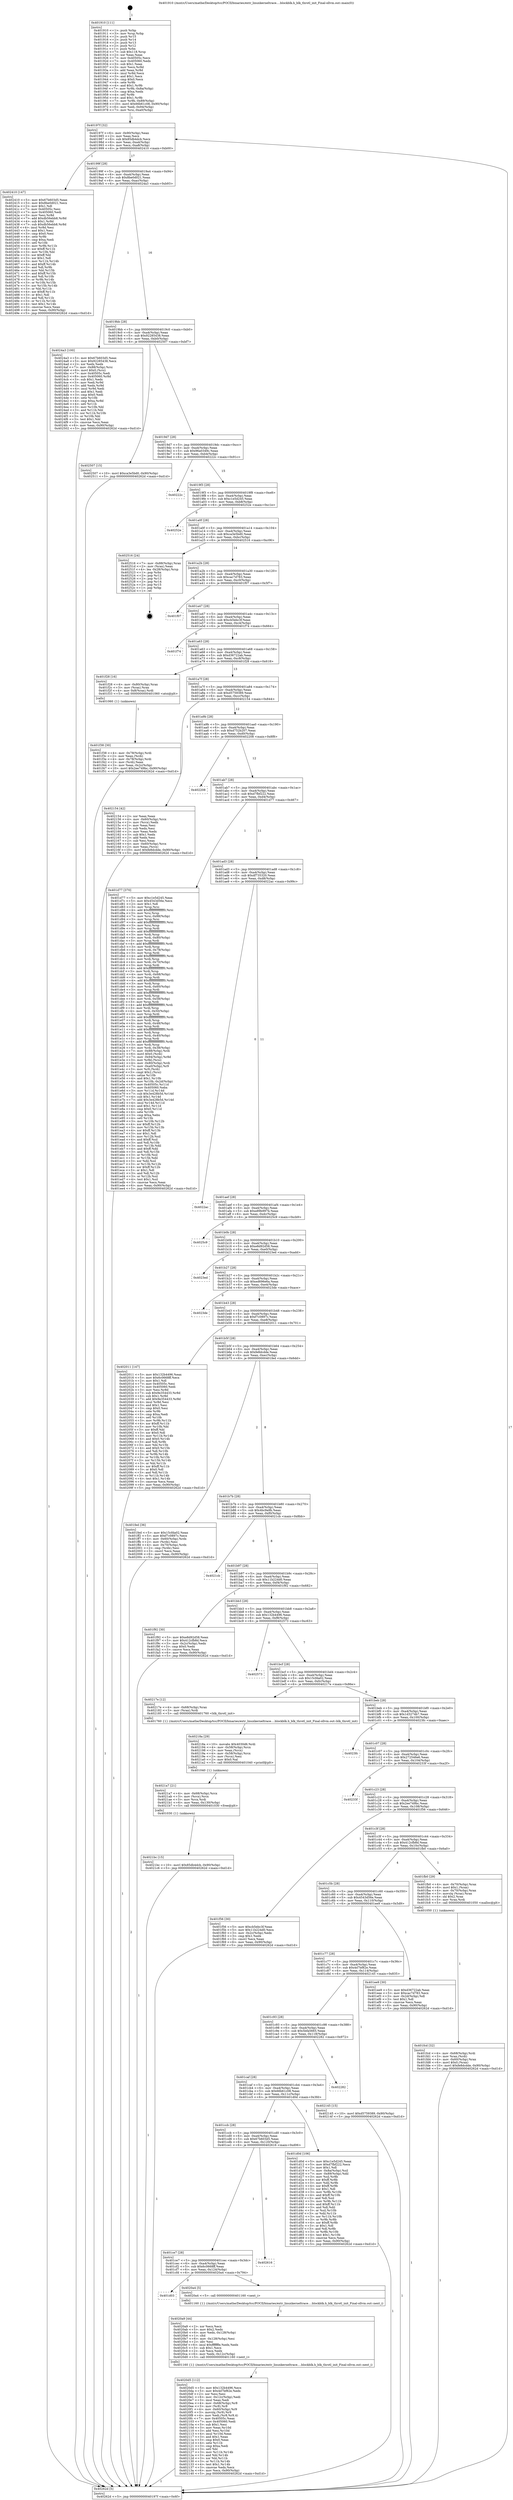 digraph "0x401910" {
  label = "0x401910 (/mnt/c/Users/mathe/Desktop/tcc/POCII/binaries/extr_linuxkerneltrace....blockblk.h_blk_throtl_init_Final-ollvm.out::main(0))"
  labelloc = "t"
  node[shape=record]

  Entry [label="",width=0.3,height=0.3,shape=circle,fillcolor=black,style=filled]
  "0x40197f" [label="{
     0x40197f [32]\l
     | [instrs]\l
     &nbsp;&nbsp;0x40197f \<+6\>: mov -0x90(%rbp),%eax\l
     &nbsp;&nbsp;0x401985 \<+2\>: mov %eax,%ecx\l
     &nbsp;&nbsp;0x401987 \<+6\>: sub $0x85db4dcb,%ecx\l
     &nbsp;&nbsp;0x40198d \<+6\>: mov %eax,-0xa4(%rbp)\l
     &nbsp;&nbsp;0x401993 \<+6\>: mov %ecx,-0xa8(%rbp)\l
     &nbsp;&nbsp;0x401999 \<+6\>: je 0000000000402410 \<main+0xb00\>\l
  }"]
  "0x402410" [label="{
     0x402410 [147]\l
     | [instrs]\l
     &nbsp;&nbsp;0x402410 \<+5\>: mov $0x67b603d5,%eax\l
     &nbsp;&nbsp;0x402415 \<+5\>: mov $0x8be0d021,%ecx\l
     &nbsp;&nbsp;0x40241a \<+2\>: mov $0x1,%dl\l
     &nbsp;&nbsp;0x40241c \<+7\>: mov 0x40505c,%esi\l
     &nbsp;&nbsp;0x402423 \<+7\>: mov 0x405060,%edi\l
     &nbsp;&nbsp;0x40242a \<+3\>: mov %esi,%r8d\l
     &nbsp;&nbsp;0x40242d \<+7\>: add $0xdb56ebb8,%r8d\l
     &nbsp;&nbsp;0x402434 \<+4\>: sub $0x1,%r8d\l
     &nbsp;&nbsp;0x402438 \<+7\>: sub $0xdb56ebb8,%r8d\l
     &nbsp;&nbsp;0x40243f \<+4\>: imul %r8d,%esi\l
     &nbsp;&nbsp;0x402443 \<+3\>: and $0x1,%esi\l
     &nbsp;&nbsp;0x402446 \<+3\>: cmp $0x0,%esi\l
     &nbsp;&nbsp;0x402449 \<+4\>: sete %r9b\l
     &nbsp;&nbsp;0x40244d \<+3\>: cmp $0xa,%edi\l
     &nbsp;&nbsp;0x402450 \<+4\>: setl %r10b\l
     &nbsp;&nbsp;0x402454 \<+3\>: mov %r9b,%r11b\l
     &nbsp;&nbsp;0x402457 \<+4\>: xor $0xff,%r11b\l
     &nbsp;&nbsp;0x40245b \<+3\>: mov %r10b,%bl\l
     &nbsp;&nbsp;0x40245e \<+3\>: xor $0xff,%bl\l
     &nbsp;&nbsp;0x402461 \<+3\>: xor $0x1,%dl\l
     &nbsp;&nbsp;0x402464 \<+3\>: mov %r11b,%r14b\l
     &nbsp;&nbsp;0x402467 \<+4\>: and $0xff,%r14b\l
     &nbsp;&nbsp;0x40246b \<+3\>: and %dl,%r9b\l
     &nbsp;&nbsp;0x40246e \<+3\>: mov %bl,%r15b\l
     &nbsp;&nbsp;0x402471 \<+4\>: and $0xff,%r15b\l
     &nbsp;&nbsp;0x402475 \<+3\>: and %dl,%r10b\l
     &nbsp;&nbsp;0x402478 \<+3\>: or %r9b,%r14b\l
     &nbsp;&nbsp;0x40247b \<+3\>: or %r10b,%r15b\l
     &nbsp;&nbsp;0x40247e \<+3\>: xor %r15b,%r14b\l
     &nbsp;&nbsp;0x402481 \<+3\>: or %bl,%r11b\l
     &nbsp;&nbsp;0x402484 \<+4\>: xor $0xff,%r11b\l
     &nbsp;&nbsp;0x402488 \<+3\>: or $0x1,%dl\l
     &nbsp;&nbsp;0x40248b \<+3\>: and %dl,%r11b\l
     &nbsp;&nbsp;0x40248e \<+3\>: or %r11b,%r14b\l
     &nbsp;&nbsp;0x402491 \<+4\>: test $0x1,%r14b\l
     &nbsp;&nbsp;0x402495 \<+3\>: cmovne %ecx,%eax\l
     &nbsp;&nbsp;0x402498 \<+6\>: mov %eax,-0x90(%rbp)\l
     &nbsp;&nbsp;0x40249e \<+5\>: jmp 000000000040262d \<main+0xd1d\>\l
  }"]
  "0x40199f" [label="{
     0x40199f [28]\l
     | [instrs]\l
     &nbsp;&nbsp;0x40199f \<+5\>: jmp 00000000004019a4 \<main+0x94\>\l
     &nbsp;&nbsp;0x4019a4 \<+6\>: mov -0xa4(%rbp),%eax\l
     &nbsp;&nbsp;0x4019aa \<+5\>: sub $0x8be0d021,%eax\l
     &nbsp;&nbsp;0x4019af \<+6\>: mov %eax,-0xac(%rbp)\l
     &nbsp;&nbsp;0x4019b5 \<+6\>: je 00000000004024a3 \<main+0xb93\>\l
  }"]
  Exit [label="",width=0.3,height=0.3,shape=circle,fillcolor=black,style=filled,peripheries=2]
  "0x4024a3" [label="{
     0x4024a3 [100]\l
     | [instrs]\l
     &nbsp;&nbsp;0x4024a3 \<+5\>: mov $0x67b603d5,%eax\l
     &nbsp;&nbsp;0x4024a8 \<+5\>: mov $0x92285438,%ecx\l
     &nbsp;&nbsp;0x4024ad \<+2\>: xor %edx,%edx\l
     &nbsp;&nbsp;0x4024af \<+7\>: mov -0x88(%rbp),%rsi\l
     &nbsp;&nbsp;0x4024b6 \<+6\>: movl $0x0,(%rsi)\l
     &nbsp;&nbsp;0x4024bc \<+7\>: mov 0x40505c,%edi\l
     &nbsp;&nbsp;0x4024c3 \<+8\>: mov 0x405060,%r8d\l
     &nbsp;&nbsp;0x4024cb \<+3\>: sub $0x1,%edx\l
     &nbsp;&nbsp;0x4024ce \<+3\>: mov %edi,%r9d\l
     &nbsp;&nbsp;0x4024d1 \<+3\>: add %edx,%r9d\l
     &nbsp;&nbsp;0x4024d4 \<+4\>: imul %r9d,%edi\l
     &nbsp;&nbsp;0x4024d8 \<+3\>: and $0x1,%edi\l
     &nbsp;&nbsp;0x4024db \<+3\>: cmp $0x0,%edi\l
     &nbsp;&nbsp;0x4024de \<+4\>: sete %r10b\l
     &nbsp;&nbsp;0x4024e2 \<+4\>: cmp $0xa,%r8d\l
     &nbsp;&nbsp;0x4024e6 \<+4\>: setl %r11b\l
     &nbsp;&nbsp;0x4024ea \<+3\>: mov %r10b,%bl\l
     &nbsp;&nbsp;0x4024ed \<+3\>: and %r11b,%bl\l
     &nbsp;&nbsp;0x4024f0 \<+3\>: xor %r11b,%r10b\l
     &nbsp;&nbsp;0x4024f3 \<+3\>: or %r10b,%bl\l
     &nbsp;&nbsp;0x4024f6 \<+3\>: test $0x1,%bl\l
     &nbsp;&nbsp;0x4024f9 \<+3\>: cmovne %ecx,%eax\l
     &nbsp;&nbsp;0x4024fc \<+6\>: mov %eax,-0x90(%rbp)\l
     &nbsp;&nbsp;0x402502 \<+5\>: jmp 000000000040262d \<main+0xd1d\>\l
  }"]
  "0x4019bb" [label="{
     0x4019bb [28]\l
     | [instrs]\l
     &nbsp;&nbsp;0x4019bb \<+5\>: jmp 00000000004019c0 \<main+0xb0\>\l
     &nbsp;&nbsp;0x4019c0 \<+6\>: mov -0xa4(%rbp),%eax\l
     &nbsp;&nbsp;0x4019c6 \<+5\>: sub $0x92285438,%eax\l
     &nbsp;&nbsp;0x4019cb \<+6\>: mov %eax,-0xb0(%rbp)\l
     &nbsp;&nbsp;0x4019d1 \<+6\>: je 0000000000402507 \<main+0xbf7\>\l
  }"]
  "0x4021bc" [label="{
     0x4021bc [15]\l
     | [instrs]\l
     &nbsp;&nbsp;0x4021bc \<+10\>: movl $0x85db4dcb,-0x90(%rbp)\l
     &nbsp;&nbsp;0x4021c6 \<+5\>: jmp 000000000040262d \<main+0xd1d\>\l
  }"]
  "0x402507" [label="{
     0x402507 [15]\l
     | [instrs]\l
     &nbsp;&nbsp;0x402507 \<+10\>: movl $0xca3e5bd0,-0x90(%rbp)\l
     &nbsp;&nbsp;0x402511 \<+5\>: jmp 000000000040262d \<main+0xd1d\>\l
  }"]
  "0x4019d7" [label="{
     0x4019d7 [28]\l
     | [instrs]\l
     &nbsp;&nbsp;0x4019d7 \<+5\>: jmp 00000000004019dc \<main+0xcc\>\l
     &nbsp;&nbsp;0x4019dc \<+6\>: mov -0xa4(%rbp),%eax\l
     &nbsp;&nbsp;0x4019e2 \<+5\>: sub $0x96a0349c,%eax\l
     &nbsp;&nbsp;0x4019e7 \<+6\>: mov %eax,-0xb4(%rbp)\l
     &nbsp;&nbsp;0x4019ed \<+6\>: je 000000000040222c \<main+0x91c\>\l
  }"]
  "0x4021a7" [label="{
     0x4021a7 [21]\l
     | [instrs]\l
     &nbsp;&nbsp;0x4021a7 \<+4\>: mov -0x68(%rbp),%rcx\l
     &nbsp;&nbsp;0x4021ab \<+3\>: mov (%rcx),%rcx\l
     &nbsp;&nbsp;0x4021ae \<+3\>: mov %rcx,%rdi\l
     &nbsp;&nbsp;0x4021b1 \<+6\>: mov %eax,-0x130(%rbp)\l
     &nbsp;&nbsp;0x4021b7 \<+5\>: call 0000000000401030 \<free@plt\>\l
     | [calls]\l
     &nbsp;&nbsp;0x401030 \{1\} (unknown)\l
  }"]
  "0x40222c" [label="{
     0x40222c\l
  }", style=dashed]
  "0x4019f3" [label="{
     0x4019f3 [28]\l
     | [instrs]\l
     &nbsp;&nbsp;0x4019f3 \<+5\>: jmp 00000000004019f8 \<main+0xe8\>\l
     &nbsp;&nbsp;0x4019f8 \<+6\>: mov -0xa4(%rbp),%eax\l
     &nbsp;&nbsp;0x4019fe \<+5\>: sub $0xc1e5d245,%eax\l
     &nbsp;&nbsp;0x401a03 \<+6\>: mov %eax,-0xb8(%rbp)\l
     &nbsp;&nbsp;0x401a09 \<+6\>: je 000000000040252e \<main+0xc1e\>\l
  }"]
  "0x40218a" [label="{
     0x40218a [29]\l
     | [instrs]\l
     &nbsp;&nbsp;0x40218a \<+10\>: movabs $0x4030d6,%rdi\l
     &nbsp;&nbsp;0x402194 \<+4\>: mov -0x58(%rbp),%rcx\l
     &nbsp;&nbsp;0x402198 \<+2\>: mov %eax,(%rcx)\l
     &nbsp;&nbsp;0x40219a \<+4\>: mov -0x58(%rbp),%rcx\l
     &nbsp;&nbsp;0x40219e \<+2\>: mov (%rcx),%esi\l
     &nbsp;&nbsp;0x4021a0 \<+2\>: mov $0x0,%al\l
     &nbsp;&nbsp;0x4021a2 \<+5\>: call 0000000000401040 \<printf@plt\>\l
     | [calls]\l
     &nbsp;&nbsp;0x401040 \{1\} (unknown)\l
  }"]
  "0x40252e" [label="{
     0x40252e\l
  }", style=dashed]
  "0x401a0f" [label="{
     0x401a0f [28]\l
     | [instrs]\l
     &nbsp;&nbsp;0x401a0f \<+5\>: jmp 0000000000401a14 \<main+0x104\>\l
     &nbsp;&nbsp;0x401a14 \<+6\>: mov -0xa4(%rbp),%eax\l
     &nbsp;&nbsp;0x401a1a \<+5\>: sub $0xca3e5bd0,%eax\l
     &nbsp;&nbsp;0x401a1f \<+6\>: mov %eax,-0xbc(%rbp)\l
     &nbsp;&nbsp;0x401a25 \<+6\>: je 0000000000402516 \<main+0xc06\>\l
  }"]
  "0x4020d5" [label="{
     0x4020d5 [112]\l
     | [instrs]\l
     &nbsp;&nbsp;0x4020d5 \<+5\>: mov $0x132b4496,%ecx\l
     &nbsp;&nbsp;0x4020da \<+5\>: mov $0x4d7bf82e,%edx\l
     &nbsp;&nbsp;0x4020df \<+2\>: xor %esi,%esi\l
     &nbsp;&nbsp;0x4020e1 \<+6\>: mov -0x12c(%rbp),%edi\l
     &nbsp;&nbsp;0x4020e7 \<+3\>: imul %eax,%edi\l
     &nbsp;&nbsp;0x4020ea \<+4\>: mov -0x68(%rbp),%r8\l
     &nbsp;&nbsp;0x4020ee \<+3\>: mov (%r8),%r8\l
     &nbsp;&nbsp;0x4020f1 \<+4\>: mov -0x60(%rbp),%r9\l
     &nbsp;&nbsp;0x4020f5 \<+3\>: movslq (%r9),%r9\l
     &nbsp;&nbsp;0x4020f8 \<+4\>: mov %edi,(%r8,%r9,4)\l
     &nbsp;&nbsp;0x4020fc \<+7\>: mov 0x40505c,%eax\l
     &nbsp;&nbsp;0x402103 \<+7\>: mov 0x405060,%edi\l
     &nbsp;&nbsp;0x40210a \<+3\>: sub $0x1,%esi\l
     &nbsp;&nbsp;0x40210d \<+3\>: mov %eax,%r10d\l
     &nbsp;&nbsp;0x402110 \<+3\>: add %esi,%r10d\l
     &nbsp;&nbsp;0x402113 \<+4\>: imul %r10d,%eax\l
     &nbsp;&nbsp;0x402117 \<+3\>: and $0x1,%eax\l
     &nbsp;&nbsp;0x40211a \<+3\>: cmp $0x0,%eax\l
     &nbsp;&nbsp;0x40211d \<+4\>: sete %r11b\l
     &nbsp;&nbsp;0x402121 \<+3\>: cmp $0xa,%edi\l
     &nbsp;&nbsp;0x402124 \<+3\>: setl %bl\l
     &nbsp;&nbsp;0x402127 \<+3\>: mov %r11b,%r14b\l
     &nbsp;&nbsp;0x40212a \<+3\>: and %bl,%r14b\l
     &nbsp;&nbsp;0x40212d \<+3\>: xor %bl,%r11b\l
     &nbsp;&nbsp;0x402130 \<+3\>: or %r11b,%r14b\l
     &nbsp;&nbsp;0x402133 \<+4\>: test $0x1,%r14b\l
     &nbsp;&nbsp;0x402137 \<+3\>: cmovne %edx,%ecx\l
     &nbsp;&nbsp;0x40213a \<+6\>: mov %ecx,-0x90(%rbp)\l
     &nbsp;&nbsp;0x402140 \<+5\>: jmp 000000000040262d \<main+0xd1d\>\l
  }"]
  "0x402516" [label="{
     0x402516 [24]\l
     | [instrs]\l
     &nbsp;&nbsp;0x402516 \<+7\>: mov -0x88(%rbp),%rax\l
     &nbsp;&nbsp;0x40251d \<+2\>: mov (%rax),%eax\l
     &nbsp;&nbsp;0x40251f \<+4\>: lea -0x28(%rbp),%rsp\l
     &nbsp;&nbsp;0x402523 \<+1\>: pop %rbx\l
     &nbsp;&nbsp;0x402524 \<+2\>: pop %r12\l
     &nbsp;&nbsp;0x402526 \<+2\>: pop %r13\l
     &nbsp;&nbsp;0x402528 \<+2\>: pop %r14\l
     &nbsp;&nbsp;0x40252a \<+2\>: pop %r15\l
     &nbsp;&nbsp;0x40252c \<+1\>: pop %rbp\l
     &nbsp;&nbsp;0x40252d \<+1\>: ret\l
  }"]
  "0x401a2b" [label="{
     0x401a2b [28]\l
     | [instrs]\l
     &nbsp;&nbsp;0x401a2b \<+5\>: jmp 0000000000401a30 \<main+0x120\>\l
     &nbsp;&nbsp;0x401a30 \<+6\>: mov -0xa4(%rbp),%eax\l
     &nbsp;&nbsp;0x401a36 \<+5\>: sub $0xcac7d783,%eax\l
     &nbsp;&nbsp;0x401a3b \<+6\>: mov %eax,-0xc0(%rbp)\l
     &nbsp;&nbsp;0x401a41 \<+6\>: je 0000000000401f07 \<main+0x5f7\>\l
  }"]
  "0x4020a9" [label="{
     0x4020a9 [44]\l
     | [instrs]\l
     &nbsp;&nbsp;0x4020a9 \<+2\>: xor %ecx,%ecx\l
     &nbsp;&nbsp;0x4020ab \<+5\>: mov $0x2,%edx\l
     &nbsp;&nbsp;0x4020b0 \<+6\>: mov %edx,-0x128(%rbp)\l
     &nbsp;&nbsp;0x4020b6 \<+1\>: cltd\l
     &nbsp;&nbsp;0x4020b7 \<+6\>: mov -0x128(%rbp),%esi\l
     &nbsp;&nbsp;0x4020bd \<+2\>: idiv %esi\l
     &nbsp;&nbsp;0x4020bf \<+6\>: imul $0xfffffffe,%edx,%edx\l
     &nbsp;&nbsp;0x4020c5 \<+3\>: sub $0x1,%ecx\l
     &nbsp;&nbsp;0x4020c8 \<+2\>: sub %ecx,%edx\l
     &nbsp;&nbsp;0x4020ca \<+6\>: mov %edx,-0x12c(%rbp)\l
     &nbsp;&nbsp;0x4020d0 \<+5\>: call 0000000000401160 \<next_i\>\l
     | [calls]\l
     &nbsp;&nbsp;0x401160 \{1\} (/mnt/c/Users/mathe/Desktop/tcc/POCII/binaries/extr_linuxkerneltrace....blockblk.h_blk_throtl_init_Final-ollvm.out::next_i)\l
  }"]
  "0x401f07" [label="{
     0x401f07\l
  }", style=dashed]
  "0x401a47" [label="{
     0x401a47 [28]\l
     | [instrs]\l
     &nbsp;&nbsp;0x401a47 \<+5\>: jmp 0000000000401a4c \<main+0x13c\>\l
     &nbsp;&nbsp;0x401a4c \<+6\>: mov -0xa4(%rbp),%eax\l
     &nbsp;&nbsp;0x401a52 \<+5\>: sub $0xcb5ebc3f,%eax\l
     &nbsp;&nbsp;0x401a57 \<+6\>: mov %eax,-0xc4(%rbp)\l
     &nbsp;&nbsp;0x401a5d \<+6\>: je 0000000000401f74 \<main+0x664\>\l
  }"]
  "0x401d03" [label="{
     0x401d03\l
  }", style=dashed]
  "0x401f74" [label="{
     0x401f74\l
  }", style=dashed]
  "0x401a63" [label="{
     0x401a63 [28]\l
     | [instrs]\l
     &nbsp;&nbsp;0x401a63 \<+5\>: jmp 0000000000401a68 \<main+0x158\>\l
     &nbsp;&nbsp;0x401a68 \<+6\>: mov -0xa4(%rbp),%eax\l
     &nbsp;&nbsp;0x401a6e \<+5\>: sub $0xd36722ab,%eax\l
     &nbsp;&nbsp;0x401a73 \<+6\>: mov %eax,-0xc8(%rbp)\l
     &nbsp;&nbsp;0x401a79 \<+6\>: je 0000000000401f28 \<main+0x618\>\l
  }"]
  "0x4020a4" [label="{
     0x4020a4 [5]\l
     | [instrs]\l
     &nbsp;&nbsp;0x4020a4 \<+5\>: call 0000000000401160 \<next_i\>\l
     | [calls]\l
     &nbsp;&nbsp;0x401160 \{1\} (/mnt/c/Users/mathe/Desktop/tcc/POCII/binaries/extr_linuxkerneltrace....blockblk.h_blk_throtl_init_Final-ollvm.out::next_i)\l
  }"]
  "0x401f28" [label="{
     0x401f28 [16]\l
     | [instrs]\l
     &nbsp;&nbsp;0x401f28 \<+4\>: mov -0x80(%rbp),%rax\l
     &nbsp;&nbsp;0x401f2c \<+3\>: mov (%rax),%rax\l
     &nbsp;&nbsp;0x401f2f \<+4\>: mov 0x8(%rax),%rdi\l
     &nbsp;&nbsp;0x401f33 \<+5\>: call 0000000000401060 \<atoi@plt\>\l
     | [calls]\l
     &nbsp;&nbsp;0x401060 \{1\} (unknown)\l
  }"]
  "0x401a7f" [label="{
     0x401a7f [28]\l
     | [instrs]\l
     &nbsp;&nbsp;0x401a7f \<+5\>: jmp 0000000000401a84 \<main+0x174\>\l
     &nbsp;&nbsp;0x401a84 \<+6\>: mov -0xa4(%rbp),%eax\l
     &nbsp;&nbsp;0x401a8a \<+5\>: sub $0xd5759389,%eax\l
     &nbsp;&nbsp;0x401a8f \<+6\>: mov %eax,-0xcc(%rbp)\l
     &nbsp;&nbsp;0x401a95 \<+6\>: je 0000000000402154 \<main+0x844\>\l
  }"]
  "0x401ce7" [label="{
     0x401ce7 [28]\l
     | [instrs]\l
     &nbsp;&nbsp;0x401ce7 \<+5\>: jmp 0000000000401cec \<main+0x3dc\>\l
     &nbsp;&nbsp;0x401cec \<+6\>: mov -0xa4(%rbp),%eax\l
     &nbsp;&nbsp;0x401cf2 \<+5\>: sub $0x6c0668ff,%eax\l
     &nbsp;&nbsp;0x401cf7 \<+6\>: mov %eax,-0x124(%rbp)\l
     &nbsp;&nbsp;0x401cfd \<+6\>: je 00000000004020a4 \<main+0x794\>\l
  }"]
  "0x402154" [label="{
     0x402154 [42]\l
     | [instrs]\l
     &nbsp;&nbsp;0x402154 \<+2\>: xor %eax,%eax\l
     &nbsp;&nbsp;0x402156 \<+4\>: mov -0x60(%rbp),%rcx\l
     &nbsp;&nbsp;0x40215a \<+2\>: mov (%rcx),%edx\l
     &nbsp;&nbsp;0x40215c \<+2\>: mov %eax,%esi\l
     &nbsp;&nbsp;0x40215e \<+2\>: sub %edx,%esi\l
     &nbsp;&nbsp;0x402160 \<+2\>: mov %eax,%edx\l
     &nbsp;&nbsp;0x402162 \<+3\>: sub $0x1,%edx\l
     &nbsp;&nbsp;0x402165 \<+2\>: add %edx,%esi\l
     &nbsp;&nbsp;0x402167 \<+2\>: sub %esi,%eax\l
     &nbsp;&nbsp;0x402169 \<+4\>: mov -0x60(%rbp),%rcx\l
     &nbsp;&nbsp;0x40216d \<+2\>: mov %eax,(%rcx)\l
     &nbsp;&nbsp;0x40216f \<+10\>: movl $0xfe8dcdde,-0x90(%rbp)\l
     &nbsp;&nbsp;0x402179 \<+5\>: jmp 000000000040262d \<main+0xd1d\>\l
  }"]
  "0x401a9b" [label="{
     0x401a9b [28]\l
     | [instrs]\l
     &nbsp;&nbsp;0x401a9b \<+5\>: jmp 0000000000401aa0 \<main+0x190\>\l
     &nbsp;&nbsp;0x401aa0 \<+6\>: mov -0xa4(%rbp),%eax\l
     &nbsp;&nbsp;0x401aa6 \<+5\>: sub $0xd752b207,%eax\l
     &nbsp;&nbsp;0x401aab \<+6\>: mov %eax,-0xd0(%rbp)\l
     &nbsp;&nbsp;0x401ab1 \<+6\>: je 0000000000402208 \<main+0x8f8\>\l
  }"]
  "0x402616" [label="{
     0x402616\l
  }", style=dashed]
  "0x402208" [label="{
     0x402208\l
  }", style=dashed]
  "0x401ab7" [label="{
     0x401ab7 [28]\l
     | [instrs]\l
     &nbsp;&nbsp;0x401ab7 \<+5\>: jmp 0000000000401abc \<main+0x1ac\>\l
     &nbsp;&nbsp;0x401abc \<+6\>: mov -0xa4(%rbp),%eax\l
     &nbsp;&nbsp;0x401ac2 \<+5\>: sub $0xd7fbf222,%eax\l
     &nbsp;&nbsp;0x401ac7 \<+6\>: mov %eax,-0xd4(%rbp)\l
     &nbsp;&nbsp;0x401acd \<+6\>: je 0000000000401d77 \<main+0x467\>\l
  }"]
  "0x401fcd" [label="{
     0x401fcd [32]\l
     | [instrs]\l
     &nbsp;&nbsp;0x401fcd \<+4\>: mov -0x68(%rbp),%rdi\l
     &nbsp;&nbsp;0x401fd1 \<+3\>: mov %rax,(%rdi)\l
     &nbsp;&nbsp;0x401fd4 \<+4\>: mov -0x60(%rbp),%rax\l
     &nbsp;&nbsp;0x401fd8 \<+6\>: movl $0x0,(%rax)\l
     &nbsp;&nbsp;0x401fde \<+10\>: movl $0xfe8dcdde,-0x90(%rbp)\l
     &nbsp;&nbsp;0x401fe8 \<+5\>: jmp 000000000040262d \<main+0xd1d\>\l
  }"]
  "0x401d77" [label="{
     0x401d77 [370]\l
     | [instrs]\l
     &nbsp;&nbsp;0x401d77 \<+5\>: mov $0xc1e5d245,%eax\l
     &nbsp;&nbsp;0x401d7c \<+5\>: mov $0x4543d56e,%ecx\l
     &nbsp;&nbsp;0x401d81 \<+2\>: mov $0x1,%dl\l
     &nbsp;&nbsp;0x401d83 \<+3\>: mov %rsp,%rsi\l
     &nbsp;&nbsp;0x401d86 \<+4\>: add $0xfffffffffffffff0,%rsi\l
     &nbsp;&nbsp;0x401d8a \<+3\>: mov %rsi,%rsp\l
     &nbsp;&nbsp;0x401d8d \<+7\>: mov %rsi,-0x88(%rbp)\l
     &nbsp;&nbsp;0x401d94 \<+3\>: mov %rsp,%rsi\l
     &nbsp;&nbsp;0x401d97 \<+4\>: add $0xfffffffffffffff0,%rsi\l
     &nbsp;&nbsp;0x401d9b \<+3\>: mov %rsi,%rsp\l
     &nbsp;&nbsp;0x401d9e \<+3\>: mov %rsp,%rdi\l
     &nbsp;&nbsp;0x401da1 \<+4\>: add $0xfffffffffffffff0,%rdi\l
     &nbsp;&nbsp;0x401da5 \<+3\>: mov %rdi,%rsp\l
     &nbsp;&nbsp;0x401da8 \<+4\>: mov %rdi,-0x80(%rbp)\l
     &nbsp;&nbsp;0x401dac \<+3\>: mov %rsp,%rdi\l
     &nbsp;&nbsp;0x401daf \<+4\>: add $0xfffffffffffffff0,%rdi\l
     &nbsp;&nbsp;0x401db3 \<+3\>: mov %rdi,%rsp\l
     &nbsp;&nbsp;0x401db6 \<+4\>: mov %rdi,-0x78(%rbp)\l
     &nbsp;&nbsp;0x401dba \<+3\>: mov %rsp,%rdi\l
     &nbsp;&nbsp;0x401dbd \<+4\>: add $0xfffffffffffffff0,%rdi\l
     &nbsp;&nbsp;0x401dc1 \<+3\>: mov %rdi,%rsp\l
     &nbsp;&nbsp;0x401dc4 \<+4\>: mov %rdi,-0x70(%rbp)\l
     &nbsp;&nbsp;0x401dc8 \<+3\>: mov %rsp,%rdi\l
     &nbsp;&nbsp;0x401dcb \<+4\>: add $0xfffffffffffffff0,%rdi\l
     &nbsp;&nbsp;0x401dcf \<+3\>: mov %rdi,%rsp\l
     &nbsp;&nbsp;0x401dd2 \<+4\>: mov %rdi,-0x68(%rbp)\l
     &nbsp;&nbsp;0x401dd6 \<+3\>: mov %rsp,%rdi\l
     &nbsp;&nbsp;0x401dd9 \<+4\>: add $0xfffffffffffffff0,%rdi\l
     &nbsp;&nbsp;0x401ddd \<+3\>: mov %rdi,%rsp\l
     &nbsp;&nbsp;0x401de0 \<+4\>: mov %rdi,-0x60(%rbp)\l
     &nbsp;&nbsp;0x401de4 \<+3\>: mov %rsp,%rdi\l
     &nbsp;&nbsp;0x401de7 \<+4\>: add $0xfffffffffffffff0,%rdi\l
     &nbsp;&nbsp;0x401deb \<+3\>: mov %rdi,%rsp\l
     &nbsp;&nbsp;0x401dee \<+4\>: mov %rdi,-0x58(%rbp)\l
     &nbsp;&nbsp;0x401df2 \<+3\>: mov %rsp,%rdi\l
     &nbsp;&nbsp;0x401df5 \<+4\>: add $0xfffffffffffffff0,%rdi\l
     &nbsp;&nbsp;0x401df9 \<+3\>: mov %rdi,%rsp\l
     &nbsp;&nbsp;0x401dfc \<+4\>: mov %rdi,-0x50(%rbp)\l
     &nbsp;&nbsp;0x401e00 \<+3\>: mov %rsp,%rdi\l
     &nbsp;&nbsp;0x401e03 \<+4\>: add $0xfffffffffffffff0,%rdi\l
     &nbsp;&nbsp;0x401e07 \<+3\>: mov %rdi,%rsp\l
     &nbsp;&nbsp;0x401e0a \<+4\>: mov %rdi,-0x48(%rbp)\l
     &nbsp;&nbsp;0x401e0e \<+3\>: mov %rsp,%rdi\l
     &nbsp;&nbsp;0x401e11 \<+4\>: add $0xfffffffffffffff0,%rdi\l
     &nbsp;&nbsp;0x401e15 \<+3\>: mov %rdi,%rsp\l
     &nbsp;&nbsp;0x401e18 \<+4\>: mov %rdi,-0x40(%rbp)\l
     &nbsp;&nbsp;0x401e1c \<+3\>: mov %rsp,%rdi\l
     &nbsp;&nbsp;0x401e1f \<+4\>: add $0xfffffffffffffff0,%rdi\l
     &nbsp;&nbsp;0x401e23 \<+3\>: mov %rdi,%rsp\l
     &nbsp;&nbsp;0x401e26 \<+4\>: mov %rdi,-0x38(%rbp)\l
     &nbsp;&nbsp;0x401e2a \<+7\>: mov -0x88(%rbp),%rdi\l
     &nbsp;&nbsp;0x401e31 \<+6\>: movl $0x0,(%rdi)\l
     &nbsp;&nbsp;0x401e37 \<+7\>: mov -0x94(%rbp),%r8d\l
     &nbsp;&nbsp;0x401e3e \<+3\>: mov %r8d,(%rsi)\l
     &nbsp;&nbsp;0x401e41 \<+4\>: mov -0x80(%rbp),%rdi\l
     &nbsp;&nbsp;0x401e45 \<+7\>: mov -0xa0(%rbp),%r9\l
     &nbsp;&nbsp;0x401e4c \<+3\>: mov %r9,(%rdi)\l
     &nbsp;&nbsp;0x401e4f \<+3\>: cmpl $0x2,(%rsi)\l
     &nbsp;&nbsp;0x401e52 \<+4\>: setne %r10b\l
     &nbsp;&nbsp;0x401e56 \<+4\>: and $0x1,%r10b\l
     &nbsp;&nbsp;0x401e5a \<+4\>: mov %r10b,-0x2d(%rbp)\l
     &nbsp;&nbsp;0x401e5e \<+8\>: mov 0x40505c,%r11d\l
     &nbsp;&nbsp;0x401e66 \<+7\>: mov 0x405060,%ebx\l
     &nbsp;&nbsp;0x401e6d \<+3\>: mov %r11d,%r14d\l
     &nbsp;&nbsp;0x401e70 \<+7\>: sub $0x3e428b5d,%r14d\l
     &nbsp;&nbsp;0x401e77 \<+4\>: sub $0x1,%r14d\l
     &nbsp;&nbsp;0x401e7b \<+7\>: add $0x3e428b5d,%r14d\l
     &nbsp;&nbsp;0x401e82 \<+4\>: imul %r14d,%r11d\l
     &nbsp;&nbsp;0x401e86 \<+4\>: and $0x1,%r11d\l
     &nbsp;&nbsp;0x401e8a \<+4\>: cmp $0x0,%r11d\l
     &nbsp;&nbsp;0x401e8e \<+4\>: sete %r10b\l
     &nbsp;&nbsp;0x401e92 \<+3\>: cmp $0xa,%ebx\l
     &nbsp;&nbsp;0x401e95 \<+4\>: setl %r15b\l
     &nbsp;&nbsp;0x401e99 \<+3\>: mov %r10b,%r12b\l
     &nbsp;&nbsp;0x401e9c \<+4\>: xor $0xff,%r12b\l
     &nbsp;&nbsp;0x401ea0 \<+3\>: mov %r15b,%r13b\l
     &nbsp;&nbsp;0x401ea3 \<+4\>: xor $0xff,%r13b\l
     &nbsp;&nbsp;0x401ea7 \<+3\>: xor $0x1,%dl\l
     &nbsp;&nbsp;0x401eaa \<+3\>: mov %r12b,%sil\l
     &nbsp;&nbsp;0x401ead \<+4\>: and $0xff,%sil\l
     &nbsp;&nbsp;0x401eb1 \<+3\>: and %dl,%r10b\l
     &nbsp;&nbsp;0x401eb4 \<+3\>: mov %r13b,%dil\l
     &nbsp;&nbsp;0x401eb7 \<+4\>: and $0xff,%dil\l
     &nbsp;&nbsp;0x401ebb \<+3\>: and %dl,%r15b\l
     &nbsp;&nbsp;0x401ebe \<+3\>: or %r10b,%sil\l
     &nbsp;&nbsp;0x401ec1 \<+3\>: or %r15b,%dil\l
     &nbsp;&nbsp;0x401ec4 \<+3\>: xor %dil,%sil\l
     &nbsp;&nbsp;0x401ec7 \<+3\>: or %r13b,%r12b\l
     &nbsp;&nbsp;0x401eca \<+4\>: xor $0xff,%r12b\l
     &nbsp;&nbsp;0x401ece \<+3\>: or $0x1,%dl\l
     &nbsp;&nbsp;0x401ed1 \<+3\>: and %dl,%r12b\l
     &nbsp;&nbsp;0x401ed4 \<+3\>: or %r12b,%sil\l
     &nbsp;&nbsp;0x401ed7 \<+4\>: test $0x1,%sil\l
     &nbsp;&nbsp;0x401edb \<+3\>: cmovne %ecx,%eax\l
     &nbsp;&nbsp;0x401ede \<+6\>: mov %eax,-0x90(%rbp)\l
     &nbsp;&nbsp;0x401ee4 \<+5\>: jmp 000000000040262d \<main+0xd1d\>\l
  }"]
  "0x401ad3" [label="{
     0x401ad3 [28]\l
     | [instrs]\l
     &nbsp;&nbsp;0x401ad3 \<+5\>: jmp 0000000000401ad8 \<main+0x1c8\>\l
     &nbsp;&nbsp;0x401ad8 \<+6\>: mov -0xa4(%rbp),%eax\l
     &nbsp;&nbsp;0x401ade \<+5\>: sub $0xdf735320,%eax\l
     &nbsp;&nbsp;0x401ae3 \<+6\>: mov %eax,-0xd8(%rbp)\l
     &nbsp;&nbsp;0x401ae9 \<+6\>: je 00000000004022ac \<main+0x99c\>\l
  }"]
  "0x401f38" [label="{
     0x401f38 [30]\l
     | [instrs]\l
     &nbsp;&nbsp;0x401f38 \<+4\>: mov -0x78(%rbp),%rdi\l
     &nbsp;&nbsp;0x401f3c \<+2\>: mov %eax,(%rdi)\l
     &nbsp;&nbsp;0x401f3e \<+4\>: mov -0x78(%rbp),%rdi\l
     &nbsp;&nbsp;0x401f42 \<+2\>: mov (%rdi),%eax\l
     &nbsp;&nbsp;0x401f44 \<+3\>: mov %eax,-0x2c(%rbp)\l
     &nbsp;&nbsp;0x401f47 \<+10\>: movl $0x2ee749bc,-0x90(%rbp)\l
     &nbsp;&nbsp;0x401f51 \<+5\>: jmp 000000000040262d \<main+0xd1d\>\l
  }"]
  "0x4022ac" [label="{
     0x4022ac\l
  }", style=dashed]
  "0x401aef" [label="{
     0x401aef [28]\l
     | [instrs]\l
     &nbsp;&nbsp;0x401aef \<+5\>: jmp 0000000000401af4 \<main+0x1e4\>\l
     &nbsp;&nbsp;0x401af4 \<+6\>: mov -0xa4(%rbp),%eax\l
     &nbsp;&nbsp;0x401afa \<+5\>: sub $0xe89b997b,%eax\l
     &nbsp;&nbsp;0x401aff \<+6\>: mov %eax,-0xdc(%rbp)\l
     &nbsp;&nbsp;0x401b05 \<+6\>: je 00000000004025c9 \<main+0xcb9\>\l
  }"]
  "0x401910" [label="{
     0x401910 [111]\l
     | [instrs]\l
     &nbsp;&nbsp;0x401910 \<+1\>: push %rbp\l
     &nbsp;&nbsp;0x401911 \<+3\>: mov %rsp,%rbp\l
     &nbsp;&nbsp;0x401914 \<+2\>: push %r15\l
     &nbsp;&nbsp;0x401916 \<+2\>: push %r14\l
     &nbsp;&nbsp;0x401918 \<+2\>: push %r13\l
     &nbsp;&nbsp;0x40191a \<+2\>: push %r12\l
     &nbsp;&nbsp;0x40191c \<+1\>: push %rbx\l
     &nbsp;&nbsp;0x40191d \<+7\>: sub $0x118,%rsp\l
     &nbsp;&nbsp;0x401924 \<+2\>: xor %eax,%eax\l
     &nbsp;&nbsp;0x401926 \<+7\>: mov 0x40505c,%ecx\l
     &nbsp;&nbsp;0x40192d \<+7\>: mov 0x405060,%edx\l
     &nbsp;&nbsp;0x401934 \<+3\>: sub $0x1,%eax\l
     &nbsp;&nbsp;0x401937 \<+3\>: mov %ecx,%r8d\l
     &nbsp;&nbsp;0x40193a \<+3\>: add %eax,%r8d\l
     &nbsp;&nbsp;0x40193d \<+4\>: imul %r8d,%ecx\l
     &nbsp;&nbsp;0x401941 \<+3\>: and $0x1,%ecx\l
     &nbsp;&nbsp;0x401944 \<+3\>: cmp $0x0,%ecx\l
     &nbsp;&nbsp;0x401947 \<+4\>: sete %r9b\l
     &nbsp;&nbsp;0x40194b \<+4\>: and $0x1,%r9b\l
     &nbsp;&nbsp;0x40194f \<+7\>: mov %r9b,-0x8a(%rbp)\l
     &nbsp;&nbsp;0x401956 \<+3\>: cmp $0xa,%edx\l
     &nbsp;&nbsp;0x401959 \<+4\>: setl %r9b\l
     &nbsp;&nbsp;0x40195d \<+4\>: and $0x1,%r9b\l
     &nbsp;&nbsp;0x401961 \<+7\>: mov %r9b,-0x89(%rbp)\l
     &nbsp;&nbsp;0x401968 \<+10\>: movl $0x66b61c08,-0x90(%rbp)\l
     &nbsp;&nbsp;0x401972 \<+6\>: mov %edi,-0x94(%rbp)\l
     &nbsp;&nbsp;0x401978 \<+7\>: mov %rsi,-0xa0(%rbp)\l
  }"]
  "0x4025c9" [label="{
     0x4025c9\l
  }", style=dashed]
  "0x401b0b" [label="{
     0x401b0b [28]\l
     | [instrs]\l
     &nbsp;&nbsp;0x401b0b \<+5\>: jmp 0000000000401b10 \<main+0x200\>\l
     &nbsp;&nbsp;0x401b10 \<+6\>: mov -0xa4(%rbp),%eax\l
     &nbsp;&nbsp;0x401b16 \<+5\>: sub $0xe8d92d58,%eax\l
     &nbsp;&nbsp;0x401b1b \<+6\>: mov %eax,-0xe0(%rbp)\l
     &nbsp;&nbsp;0x401b21 \<+6\>: je 00000000004023ed \<main+0xadd\>\l
  }"]
  "0x40262d" [label="{
     0x40262d [5]\l
     | [instrs]\l
     &nbsp;&nbsp;0x40262d \<+5\>: jmp 000000000040197f \<main+0x6f\>\l
  }"]
  "0x4023ed" [label="{
     0x4023ed\l
  }", style=dashed]
  "0x401b27" [label="{
     0x401b27 [28]\l
     | [instrs]\l
     &nbsp;&nbsp;0x401b27 \<+5\>: jmp 0000000000401b2c \<main+0x21c\>\l
     &nbsp;&nbsp;0x401b2c \<+6\>: mov -0xa4(%rbp),%eax\l
     &nbsp;&nbsp;0x401b32 \<+5\>: sub $0xed696e6a,%eax\l
     &nbsp;&nbsp;0x401b37 \<+6\>: mov %eax,-0xe4(%rbp)\l
     &nbsp;&nbsp;0x401b3d \<+6\>: je 00000000004023de \<main+0xace\>\l
  }"]
  "0x401ccb" [label="{
     0x401ccb [28]\l
     | [instrs]\l
     &nbsp;&nbsp;0x401ccb \<+5\>: jmp 0000000000401cd0 \<main+0x3c0\>\l
     &nbsp;&nbsp;0x401cd0 \<+6\>: mov -0xa4(%rbp),%eax\l
     &nbsp;&nbsp;0x401cd6 \<+5\>: sub $0x67b603d5,%eax\l
     &nbsp;&nbsp;0x401cdb \<+6\>: mov %eax,-0x120(%rbp)\l
     &nbsp;&nbsp;0x401ce1 \<+6\>: je 0000000000402616 \<main+0xd06\>\l
  }"]
  "0x4023de" [label="{
     0x4023de\l
  }", style=dashed]
  "0x401b43" [label="{
     0x401b43 [28]\l
     | [instrs]\l
     &nbsp;&nbsp;0x401b43 \<+5\>: jmp 0000000000401b48 \<main+0x238\>\l
     &nbsp;&nbsp;0x401b48 \<+6\>: mov -0xa4(%rbp),%eax\l
     &nbsp;&nbsp;0x401b4e \<+5\>: sub $0xf7c0897c,%eax\l
     &nbsp;&nbsp;0x401b53 \<+6\>: mov %eax,-0xe8(%rbp)\l
     &nbsp;&nbsp;0x401b59 \<+6\>: je 0000000000402011 \<main+0x701\>\l
  }"]
  "0x401d0d" [label="{
     0x401d0d [106]\l
     | [instrs]\l
     &nbsp;&nbsp;0x401d0d \<+5\>: mov $0xc1e5d245,%eax\l
     &nbsp;&nbsp;0x401d12 \<+5\>: mov $0xd7fbf222,%ecx\l
     &nbsp;&nbsp;0x401d17 \<+2\>: mov $0x1,%dl\l
     &nbsp;&nbsp;0x401d19 \<+7\>: mov -0x8a(%rbp),%sil\l
     &nbsp;&nbsp;0x401d20 \<+7\>: mov -0x89(%rbp),%dil\l
     &nbsp;&nbsp;0x401d27 \<+3\>: mov %sil,%r8b\l
     &nbsp;&nbsp;0x401d2a \<+4\>: xor $0xff,%r8b\l
     &nbsp;&nbsp;0x401d2e \<+3\>: mov %dil,%r9b\l
     &nbsp;&nbsp;0x401d31 \<+4\>: xor $0xff,%r9b\l
     &nbsp;&nbsp;0x401d35 \<+3\>: xor $0x1,%dl\l
     &nbsp;&nbsp;0x401d38 \<+3\>: mov %r8b,%r10b\l
     &nbsp;&nbsp;0x401d3b \<+4\>: and $0xff,%r10b\l
     &nbsp;&nbsp;0x401d3f \<+3\>: and %dl,%sil\l
     &nbsp;&nbsp;0x401d42 \<+3\>: mov %r9b,%r11b\l
     &nbsp;&nbsp;0x401d45 \<+4\>: and $0xff,%r11b\l
     &nbsp;&nbsp;0x401d49 \<+3\>: and %dl,%dil\l
     &nbsp;&nbsp;0x401d4c \<+3\>: or %sil,%r10b\l
     &nbsp;&nbsp;0x401d4f \<+3\>: or %dil,%r11b\l
     &nbsp;&nbsp;0x401d52 \<+3\>: xor %r11b,%r10b\l
     &nbsp;&nbsp;0x401d55 \<+3\>: or %r9b,%r8b\l
     &nbsp;&nbsp;0x401d58 \<+4\>: xor $0xff,%r8b\l
     &nbsp;&nbsp;0x401d5c \<+3\>: or $0x1,%dl\l
     &nbsp;&nbsp;0x401d5f \<+3\>: and %dl,%r8b\l
     &nbsp;&nbsp;0x401d62 \<+3\>: or %r8b,%r10b\l
     &nbsp;&nbsp;0x401d65 \<+4\>: test $0x1,%r10b\l
     &nbsp;&nbsp;0x401d69 \<+3\>: cmovne %ecx,%eax\l
     &nbsp;&nbsp;0x401d6c \<+6\>: mov %eax,-0x90(%rbp)\l
     &nbsp;&nbsp;0x401d72 \<+5\>: jmp 000000000040262d \<main+0xd1d\>\l
  }"]
  "0x402011" [label="{
     0x402011 [147]\l
     | [instrs]\l
     &nbsp;&nbsp;0x402011 \<+5\>: mov $0x132b4496,%eax\l
     &nbsp;&nbsp;0x402016 \<+5\>: mov $0x6c0668ff,%ecx\l
     &nbsp;&nbsp;0x40201b \<+2\>: mov $0x1,%dl\l
     &nbsp;&nbsp;0x40201d \<+7\>: mov 0x40505c,%esi\l
     &nbsp;&nbsp;0x402024 \<+7\>: mov 0x405060,%edi\l
     &nbsp;&nbsp;0x40202b \<+3\>: mov %esi,%r8d\l
     &nbsp;&nbsp;0x40202e \<+7\>: sub $0x9e354433,%r8d\l
     &nbsp;&nbsp;0x402035 \<+4\>: sub $0x1,%r8d\l
     &nbsp;&nbsp;0x402039 \<+7\>: add $0x9e354433,%r8d\l
     &nbsp;&nbsp;0x402040 \<+4\>: imul %r8d,%esi\l
     &nbsp;&nbsp;0x402044 \<+3\>: and $0x1,%esi\l
     &nbsp;&nbsp;0x402047 \<+3\>: cmp $0x0,%esi\l
     &nbsp;&nbsp;0x40204a \<+4\>: sete %r9b\l
     &nbsp;&nbsp;0x40204e \<+3\>: cmp $0xa,%edi\l
     &nbsp;&nbsp;0x402051 \<+4\>: setl %r10b\l
     &nbsp;&nbsp;0x402055 \<+3\>: mov %r9b,%r11b\l
     &nbsp;&nbsp;0x402058 \<+4\>: xor $0xff,%r11b\l
     &nbsp;&nbsp;0x40205c \<+3\>: mov %r10b,%bl\l
     &nbsp;&nbsp;0x40205f \<+3\>: xor $0xff,%bl\l
     &nbsp;&nbsp;0x402062 \<+3\>: xor $0x0,%dl\l
     &nbsp;&nbsp;0x402065 \<+3\>: mov %r11b,%r14b\l
     &nbsp;&nbsp;0x402068 \<+4\>: and $0x0,%r14b\l
     &nbsp;&nbsp;0x40206c \<+3\>: and %dl,%r9b\l
     &nbsp;&nbsp;0x40206f \<+3\>: mov %bl,%r15b\l
     &nbsp;&nbsp;0x402072 \<+4\>: and $0x0,%r15b\l
     &nbsp;&nbsp;0x402076 \<+3\>: and %dl,%r10b\l
     &nbsp;&nbsp;0x402079 \<+3\>: or %r9b,%r14b\l
     &nbsp;&nbsp;0x40207c \<+3\>: or %r10b,%r15b\l
     &nbsp;&nbsp;0x40207f \<+3\>: xor %r15b,%r14b\l
     &nbsp;&nbsp;0x402082 \<+3\>: or %bl,%r11b\l
     &nbsp;&nbsp;0x402085 \<+4\>: xor $0xff,%r11b\l
     &nbsp;&nbsp;0x402089 \<+3\>: or $0x0,%dl\l
     &nbsp;&nbsp;0x40208c \<+3\>: and %dl,%r11b\l
     &nbsp;&nbsp;0x40208f \<+3\>: or %r11b,%r14b\l
     &nbsp;&nbsp;0x402092 \<+4\>: test $0x1,%r14b\l
     &nbsp;&nbsp;0x402096 \<+3\>: cmovne %ecx,%eax\l
     &nbsp;&nbsp;0x402099 \<+6\>: mov %eax,-0x90(%rbp)\l
     &nbsp;&nbsp;0x40209f \<+5\>: jmp 000000000040262d \<main+0xd1d\>\l
  }"]
  "0x401b5f" [label="{
     0x401b5f [28]\l
     | [instrs]\l
     &nbsp;&nbsp;0x401b5f \<+5\>: jmp 0000000000401b64 \<main+0x254\>\l
     &nbsp;&nbsp;0x401b64 \<+6\>: mov -0xa4(%rbp),%eax\l
     &nbsp;&nbsp;0x401b6a \<+5\>: sub $0xfe8dcdde,%eax\l
     &nbsp;&nbsp;0x401b6f \<+6\>: mov %eax,-0xec(%rbp)\l
     &nbsp;&nbsp;0x401b75 \<+6\>: je 0000000000401fed \<main+0x6dd\>\l
  }"]
  "0x401caf" [label="{
     0x401caf [28]\l
     | [instrs]\l
     &nbsp;&nbsp;0x401caf \<+5\>: jmp 0000000000401cb4 \<main+0x3a4\>\l
     &nbsp;&nbsp;0x401cb4 \<+6\>: mov -0xa4(%rbp),%eax\l
     &nbsp;&nbsp;0x401cba \<+5\>: sub $0x66b61c08,%eax\l
     &nbsp;&nbsp;0x401cbf \<+6\>: mov %eax,-0x11c(%rbp)\l
     &nbsp;&nbsp;0x401cc5 \<+6\>: je 0000000000401d0d \<main+0x3fd\>\l
  }"]
  "0x401fed" [label="{
     0x401fed [36]\l
     | [instrs]\l
     &nbsp;&nbsp;0x401fed \<+5\>: mov $0x15cfda02,%eax\l
     &nbsp;&nbsp;0x401ff2 \<+5\>: mov $0xf7c0897c,%ecx\l
     &nbsp;&nbsp;0x401ff7 \<+4\>: mov -0x60(%rbp),%rdx\l
     &nbsp;&nbsp;0x401ffb \<+2\>: mov (%rdx),%esi\l
     &nbsp;&nbsp;0x401ffd \<+4\>: mov -0x70(%rbp),%rdx\l
     &nbsp;&nbsp;0x402001 \<+2\>: cmp (%rdx),%esi\l
     &nbsp;&nbsp;0x402003 \<+3\>: cmovl %ecx,%eax\l
     &nbsp;&nbsp;0x402006 \<+6\>: mov %eax,-0x90(%rbp)\l
     &nbsp;&nbsp;0x40200c \<+5\>: jmp 000000000040262d \<main+0xd1d\>\l
  }"]
  "0x401b7b" [label="{
     0x401b7b [28]\l
     | [instrs]\l
     &nbsp;&nbsp;0x401b7b \<+5\>: jmp 0000000000401b80 \<main+0x270\>\l
     &nbsp;&nbsp;0x401b80 \<+6\>: mov -0xa4(%rbp),%eax\l
     &nbsp;&nbsp;0x401b86 \<+5\>: sub $0x4bc9a9b,%eax\l
     &nbsp;&nbsp;0x401b8b \<+6\>: mov %eax,-0xf0(%rbp)\l
     &nbsp;&nbsp;0x401b91 \<+6\>: je 00000000004021cb \<main+0x8bb\>\l
  }"]
  "0x402282" [label="{
     0x402282\l
  }", style=dashed]
  "0x4021cb" [label="{
     0x4021cb\l
  }", style=dashed]
  "0x401b97" [label="{
     0x401b97 [28]\l
     | [instrs]\l
     &nbsp;&nbsp;0x401b97 \<+5\>: jmp 0000000000401b9c \<main+0x28c\>\l
     &nbsp;&nbsp;0x401b9c \<+6\>: mov -0xa4(%rbp),%eax\l
     &nbsp;&nbsp;0x401ba2 \<+5\>: sub $0x11b224d0,%eax\l
     &nbsp;&nbsp;0x401ba7 \<+6\>: mov %eax,-0xf4(%rbp)\l
     &nbsp;&nbsp;0x401bad \<+6\>: je 0000000000401f92 \<main+0x682\>\l
  }"]
  "0x401c93" [label="{
     0x401c93 [28]\l
     | [instrs]\l
     &nbsp;&nbsp;0x401c93 \<+5\>: jmp 0000000000401c98 \<main+0x388\>\l
     &nbsp;&nbsp;0x401c98 \<+6\>: mov -0xa4(%rbp),%eax\l
     &nbsp;&nbsp;0x401c9e \<+5\>: sub $0x5bfa5665,%eax\l
     &nbsp;&nbsp;0x401ca3 \<+6\>: mov %eax,-0x118(%rbp)\l
     &nbsp;&nbsp;0x401ca9 \<+6\>: je 0000000000402282 \<main+0x972\>\l
  }"]
  "0x401f92" [label="{
     0x401f92 [30]\l
     | [instrs]\l
     &nbsp;&nbsp;0x401f92 \<+5\>: mov $0xe8d92d58,%eax\l
     &nbsp;&nbsp;0x401f97 \<+5\>: mov $0x412cfb8d,%ecx\l
     &nbsp;&nbsp;0x401f9c \<+3\>: mov -0x2c(%rbp),%edx\l
     &nbsp;&nbsp;0x401f9f \<+3\>: cmp $0x0,%edx\l
     &nbsp;&nbsp;0x401fa2 \<+3\>: cmove %ecx,%eax\l
     &nbsp;&nbsp;0x401fa5 \<+6\>: mov %eax,-0x90(%rbp)\l
     &nbsp;&nbsp;0x401fab \<+5\>: jmp 000000000040262d \<main+0xd1d\>\l
  }"]
  "0x401bb3" [label="{
     0x401bb3 [28]\l
     | [instrs]\l
     &nbsp;&nbsp;0x401bb3 \<+5\>: jmp 0000000000401bb8 \<main+0x2a8\>\l
     &nbsp;&nbsp;0x401bb8 \<+6\>: mov -0xa4(%rbp),%eax\l
     &nbsp;&nbsp;0x401bbe \<+5\>: sub $0x132b4496,%eax\l
     &nbsp;&nbsp;0x401bc3 \<+6\>: mov %eax,-0xf8(%rbp)\l
     &nbsp;&nbsp;0x401bc9 \<+6\>: je 0000000000402573 \<main+0xc63\>\l
  }"]
  "0x402145" [label="{
     0x402145 [15]\l
     | [instrs]\l
     &nbsp;&nbsp;0x402145 \<+10\>: movl $0xd5759389,-0x90(%rbp)\l
     &nbsp;&nbsp;0x40214f \<+5\>: jmp 000000000040262d \<main+0xd1d\>\l
  }"]
  "0x402573" [label="{
     0x402573\l
  }", style=dashed]
  "0x401bcf" [label="{
     0x401bcf [28]\l
     | [instrs]\l
     &nbsp;&nbsp;0x401bcf \<+5\>: jmp 0000000000401bd4 \<main+0x2c4\>\l
     &nbsp;&nbsp;0x401bd4 \<+6\>: mov -0xa4(%rbp),%eax\l
     &nbsp;&nbsp;0x401bda \<+5\>: sub $0x15cfda02,%eax\l
     &nbsp;&nbsp;0x401bdf \<+6\>: mov %eax,-0xfc(%rbp)\l
     &nbsp;&nbsp;0x401be5 \<+6\>: je 000000000040217e \<main+0x86e\>\l
  }"]
  "0x401c77" [label="{
     0x401c77 [28]\l
     | [instrs]\l
     &nbsp;&nbsp;0x401c77 \<+5\>: jmp 0000000000401c7c \<main+0x36c\>\l
     &nbsp;&nbsp;0x401c7c \<+6\>: mov -0xa4(%rbp),%eax\l
     &nbsp;&nbsp;0x401c82 \<+5\>: sub $0x4d7bf82e,%eax\l
     &nbsp;&nbsp;0x401c87 \<+6\>: mov %eax,-0x114(%rbp)\l
     &nbsp;&nbsp;0x401c8d \<+6\>: je 0000000000402145 \<main+0x835\>\l
  }"]
  "0x40217e" [label="{
     0x40217e [12]\l
     | [instrs]\l
     &nbsp;&nbsp;0x40217e \<+4\>: mov -0x68(%rbp),%rax\l
     &nbsp;&nbsp;0x402182 \<+3\>: mov (%rax),%rdi\l
     &nbsp;&nbsp;0x402185 \<+5\>: call 0000000000401760 \<blk_throtl_init\>\l
     | [calls]\l
     &nbsp;&nbsp;0x401760 \{1\} (/mnt/c/Users/mathe/Desktop/tcc/POCII/binaries/extr_linuxkerneltrace....blockblk.h_blk_throtl_init_Final-ollvm.out::blk_throtl_init)\l
  }"]
  "0x401beb" [label="{
     0x401beb [28]\l
     | [instrs]\l
     &nbsp;&nbsp;0x401beb \<+5\>: jmp 0000000000401bf0 \<main+0x2e0\>\l
     &nbsp;&nbsp;0x401bf0 \<+6\>: mov -0xa4(%rbp),%eax\l
     &nbsp;&nbsp;0x401bf6 \<+5\>: sub $0x1d3274b7,%eax\l
     &nbsp;&nbsp;0x401bfb \<+6\>: mov %eax,-0x100(%rbp)\l
     &nbsp;&nbsp;0x401c01 \<+6\>: je 00000000004023fc \<main+0xaec\>\l
  }"]
  "0x401ee9" [label="{
     0x401ee9 [30]\l
     | [instrs]\l
     &nbsp;&nbsp;0x401ee9 \<+5\>: mov $0xd36722ab,%eax\l
     &nbsp;&nbsp;0x401eee \<+5\>: mov $0xcac7d783,%ecx\l
     &nbsp;&nbsp;0x401ef3 \<+3\>: mov -0x2d(%rbp),%dl\l
     &nbsp;&nbsp;0x401ef6 \<+3\>: test $0x1,%dl\l
     &nbsp;&nbsp;0x401ef9 \<+3\>: cmovne %ecx,%eax\l
     &nbsp;&nbsp;0x401efc \<+6\>: mov %eax,-0x90(%rbp)\l
     &nbsp;&nbsp;0x401f02 \<+5\>: jmp 000000000040262d \<main+0xd1d\>\l
  }"]
  "0x4023fc" [label="{
     0x4023fc\l
  }", style=dashed]
  "0x401c07" [label="{
     0x401c07 [28]\l
     | [instrs]\l
     &nbsp;&nbsp;0x401c07 \<+5\>: jmp 0000000000401c0c \<main+0x2fc\>\l
     &nbsp;&nbsp;0x401c0c \<+6\>: mov -0xa4(%rbp),%eax\l
     &nbsp;&nbsp;0x401c12 \<+5\>: sub $0x272546e6,%eax\l
     &nbsp;&nbsp;0x401c17 \<+6\>: mov %eax,-0x104(%rbp)\l
     &nbsp;&nbsp;0x401c1d \<+6\>: je 000000000040233f \<main+0xa2f\>\l
  }"]
  "0x401c5b" [label="{
     0x401c5b [28]\l
     | [instrs]\l
     &nbsp;&nbsp;0x401c5b \<+5\>: jmp 0000000000401c60 \<main+0x350\>\l
     &nbsp;&nbsp;0x401c60 \<+6\>: mov -0xa4(%rbp),%eax\l
     &nbsp;&nbsp;0x401c66 \<+5\>: sub $0x4543d56e,%eax\l
     &nbsp;&nbsp;0x401c6b \<+6\>: mov %eax,-0x110(%rbp)\l
     &nbsp;&nbsp;0x401c71 \<+6\>: je 0000000000401ee9 \<main+0x5d9\>\l
  }"]
  "0x40233f" [label="{
     0x40233f\l
  }", style=dashed]
  "0x401c23" [label="{
     0x401c23 [28]\l
     | [instrs]\l
     &nbsp;&nbsp;0x401c23 \<+5\>: jmp 0000000000401c28 \<main+0x318\>\l
     &nbsp;&nbsp;0x401c28 \<+6\>: mov -0xa4(%rbp),%eax\l
     &nbsp;&nbsp;0x401c2e \<+5\>: sub $0x2ee749bc,%eax\l
     &nbsp;&nbsp;0x401c33 \<+6\>: mov %eax,-0x108(%rbp)\l
     &nbsp;&nbsp;0x401c39 \<+6\>: je 0000000000401f56 \<main+0x646\>\l
  }"]
  "0x401fb0" [label="{
     0x401fb0 [29]\l
     | [instrs]\l
     &nbsp;&nbsp;0x401fb0 \<+4\>: mov -0x70(%rbp),%rax\l
     &nbsp;&nbsp;0x401fb4 \<+6\>: movl $0x1,(%rax)\l
     &nbsp;&nbsp;0x401fba \<+4\>: mov -0x70(%rbp),%rax\l
     &nbsp;&nbsp;0x401fbe \<+3\>: movslq (%rax),%rax\l
     &nbsp;&nbsp;0x401fc1 \<+4\>: shl $0x2,%rax\l
     &nbsp;&nbsp;0x401fc5 \<+3\>: mov %rax,%rdi\l
     &nbsp;&nbsp;0x401fc8 \<+5\>: call 0000000000401050 \<malloc@plt\>\l
     | [calls]\l
     &nbsp;&nbsp;0x401050 \{1\} (unknown)\l
  }"]
  "0x401f56" [label="{
     0x401f56 [30]\l
     | [instrs]\l
     &nbsp;&nbsp;0x401f56 \<+5\>: mov $0xcb5ebc3f,%eax\l
     &nbsp;&nbsp;0x401f5b \<+5\>: mov $0x11b224d0,%ecx\l
     &nbsp;&nbsp;0x401f60 \<+3\>: mov -0x2c(%rbp),%edx\l
     &nbsp;&nbsp;0x401f63 \<+3\>: cmp $0x1,%edx\l
     &nbsp;&nbsp;0x401f66 \<+3\>: cmovl %ecx,%eax\l
     &nbsp;&nbsp;0x401f69 \<+6\>: mov %eax,-0x90(%rbp)\l
     &nbsp;&nbsp;0x401f6f \<+5\>: jmp 000000000040262d \<main+0xd1d\>\l
  }"]
  "0x401c3f" [label="{
     0x401c3f [28]\l
     | [instrs]\l
     &nbsp;&nbsp;0x401c3f \<+5\>: jmp 0000000000401c44 \<main+0x334\>\l
     &nbsp;&nbsp;0x401c44 \<+6\>: mov -0xa4(%rbp),%eax\l
     &nbsp;&nbsp;0x401c4a \<+5\>: sub $0x412cfb8d,%eax\l
     &nbsp;&nbsp;0x401c4f \<+6\>: mov %eax,-0x10c(%rbp)\l
     &nbsp;&nbsp;0x401c55 \<+6\>: je 0000000000401fb0 \<main+0x6a0\>\l
  }"]
  Entry -> "0x401910" [label=" 1"]
  "0x40197f" -> "0x402410" [label=" 1"]
  "0x40197f" -> "0x40199f" [label=" 17"]
  "0x402516" -> Exit [label=" 1"]
  "0x40199f" -> "0x4024a3" [label=" 1"]
  "0x40199f" -> "0x4019bb" [label=" 16"]
  "0x402507" -> "0x40262d" [label=" 1"]
  "0x4019bb" -> "0x402507" [label=" 1"]
  "0x4019bb" -> "0x4019d7" [label=" 15"]
  "0x4024a3" -> "0x40262d" [label=" 1"]
  "0x4019d7" -> "0x40222c" [label=" 0"]
  "0x4019d7" -> "0x4019f3" [label=" 15"]
  "0x402410" -> "0x40262d" [label=" 1"]
  "0x4019f3" -> "0x40252e" [label=" 0"]
  "0x4019f3" -> "0x401a0f" [label=" 15"]
  "0x4021bc" -> "0x40262d" [label=" 1"]
  "0x401a0f" -> "0x402516" [label=" 1"]
  "0x401a0f" -> "0x401a2b" [label=" 14"]
  "0x4021a7" -> "0x4021bc" [label=" 1"]
  "0x401a2b" -> "0x401f07" [label=" 0"]
  "0x401a2b" -> "0x401a47" [label=" 14"]
  "0x40218a" -> "0x4021a7" [label=" 1"]
  "0x401a47" -> "0x401f74" [label=" 0"]
  "0x401a47" -> "0x401a63" [label=" 14"]
  "0x40217e" -> "0x40218a" [label=" 1"]
  "0x401a63" -> "0x401f28" [label=" 1"]
  "0x401a63" -> "0x401a7f" [label=" 13"]
  "0x402154" -> "0x40262d" [label=" 1"]
  "0x401a7f" -> "0x402154" [label=" 1"]
  "0x401a7f" -> "0x401a9b" [label=" 12"]
  "0x4020d5" -> "0x40262d" [label=" 1"]
  "0x401a9b" -> "0x402208" [label=" 0"]
  "0x401a9b" -> "0x401ab7" [label=" 12"]
  "0x4020a9" -> "0x4020d5" [label=" 1"]
  "0x401ab7" -> "0x401d77" [label=" 1"]
  "0x401ab7" -> "0x401ad3" [label=" 11"]
  "0x401ce7" -> "0x401d03" [label=" 0"]
  "0x401ad3" -> "0x4022ac" [label=" 0"]
  "0x401ad3" -> "0x401aef" [label=" 11"]
  "0x401ce7" -> "0x4020a4" [label=" 1"]
  "0x401aef" -> "0x4025c9" [label=" 0"]
  "0x401aef" -> "0x401b0b" [label=" 11"]
  "0x401ccb" -> "0x401ce7" [label=" 1"]
  "0x401b0b" -> "0x4023ed" [label=" 0"]
  "0x401b0b" -> "0x401b27" [label=" 11"]
  "0x401ccb" -> "0x402616" [label=" 0"]
  "0x401b27" -> "0x4023de" [label=" 0"]
  "0x401b27" -> "0x401b43" [label=" 11"]
  "0x4020a4" -> "0x4020a9" [label=" 1"]
  "0x401b43" -> "0x402011" [label=" 1"]
  "0x401b43" -> "0x401b5f" [label=" 10"]
  "0x402011" -> "0x40262d" [label=" 1"]
  "0x401b5f" -> "0x401fed" [label=" 2"]
  "0x401b5f" -> "0x401b7b" [label=" 8"]
  "0x401fcd" -> "0x40262d" [label=" 1"]
  "0x401b7b" -> "0x4021cb" [label=" 0"]
  "0x401b7b" -> "0x401b97" [label=" 8"]
  "0x401fb0" -> "0x401fcd" [label=" 1"]
  "0x401b97" -> "0x401f92" [label=" 1"]
  "0x401b97" -> "0x401bb3" [label=" 7"]
  "0x401f56" -> "0x40262d" [label=" 1"]
  "0x401bb3" -> "0x402573" [label=" 0"]
  "0x401bb3" -> "0x401bcf" [label=" 7"]
  "0x401f38" -> "0x40262d" [label=" 1"]
  "0x401bcf" -> "0x40217e" [label=" 1"]
  "0x401bcf" -> "0x401beb" [label=" 6"]
  "0x401ee9" -> "0x40262d" [label=" 1"]
  "0x401beb" -> "0x4023fc" [label=" 0"]
  "0x401beb" -> "0x401c07" [label=" 6"]
  "0x401d77" -> "0x40262d" [label=" 1"]
  "0x401c07" -> "0x40233f" [label=" 0"]
  "0x401c07" -> "0x401c23" [label=" 6"]
  "0x40262d" -> "0x40197f" [label=" 17"]
  "0x401c23" -> "0x401f56" [label=" 1"]
  "0x401c23" -> "0x401c3f" [label=" 5"]
  "0x401910" -> "0x40197f" [label=" 1"]
  "0x401c3f" -> "0x401fb0" [label=" 1"]
  "0x401c3f" -> "0x401c5b" [label=" 4"]
  "0x402145" -> "0x40262d" [label=" 1"]
  "0x401c5b" -> "0x401ee9" [label=" 1"]
  "0x401c5b" -> "0x401c77" [label=" 3"]
  "0x401f28" -> "0x401f38" [label=" 1"]
  "0x401c77" -> "0x402145" [label=" 1"]
  "0x401c77" -> "0x401c93" [label=" 2"]
  "0x401f92" -> "0x40262d" [label=" 1"]
  "0x401c93" -> "0x402282" [label=" 0"]
  "0x401c93" -> "0x401caf" [label=" 2"]
  "0x401fed" -> "0x40262d" [label=" 2"]
  "0x401caf" -> "0x401d0d" [label=" 1"]
  "0x401caf" -> "0x401ccb" [label=" 1"]
  "0x401d0d" -> "0x40262d" [label=" 1"]
}
